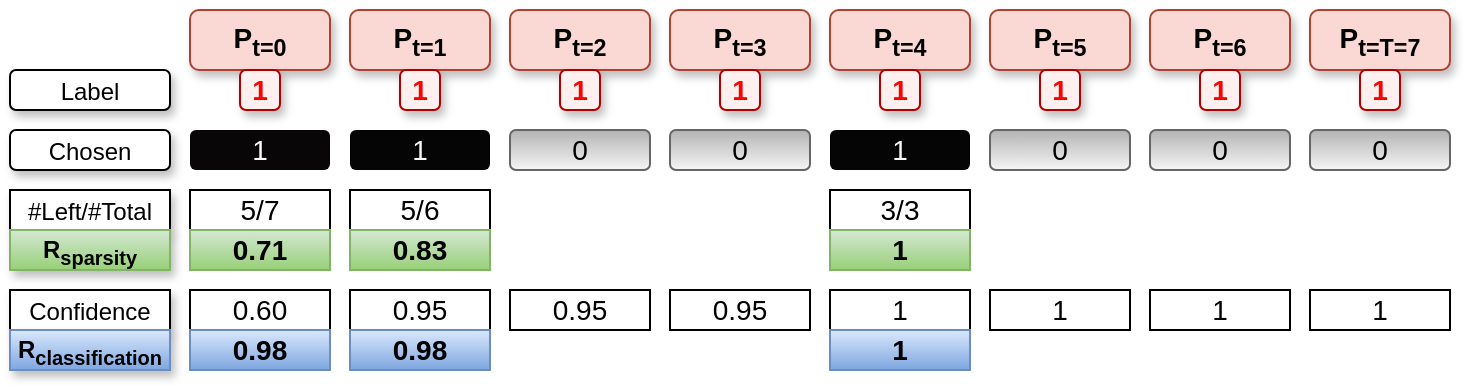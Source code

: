 <mxfile version="12.6.5" type="device"><diagram id="XeFRQzrSgNWgV1rw7Th0" name="Page-1"><mxGraphModel dx="842" dy="912" grid="1" gridSize="10" guides="1" tooltips="1" connect="1" arrows="1" fold="1" page="1" pageScale="1" pageWidth="850" pageHeight="1100" math="0" shadow="0"><root><mxCell id="0"/><mxCell id="1" parent="0"/><mxCell id="bH2fDCCWMVYJde72GMnV-1" value="P&lt;sub&gt;t=0&lt;/sub&gt;" style="rounded=1;whiteSpace=wrap;html=1;fillColor=#fad9d5;strokeColor=#ae4132;fontStyle=1;fontSize=14;shadow=1;" parent="1" vertex="1"><mxGeometry x="110" y="200" width="70" height="30" as="geometry"/></mxCell><mxCell id="bH2fDCCWMVYJde72GMnV-2" value="P&lt;sub&gt;t=1&lt;/sub&gt;" style="rounded=1;whiteSpace=wrap;html=1;fillColor=#fad9d5;strokeColor=#ae4132;fontSize=14;fontStyle=1;shadow=1;" parent="1" vertex="1"><mxGeometry x="190" y="200" width="70" height="30" as="geometry"/></mxCell><mxCell id="bH2fDCCWMVYJde72GMnV-3" value="P&lt;sub&gt;t=2&lt;/sub&gt;" style="rounded=1;whiteSpace=wrap;html=1;fillColor=#fad9d5;strokeColor=#ae4132;fontSize=14;fontStyle=1;shadow=1;" parent="1" vertex="1"><mxGeometry x="270" y="200" width="70" height="30" as="geometry"/></mxCell><mxCell id="bH2fDCCWMVYJde72GMnV-4" value="P&lt;sub&gt;t=3&lt;/sub&gt;" style="rounded=1;whiteSpace=wrap;html=1;fillColor=#fad9d5;strokeColor=#ae4132;fontSize=14;fontStyle=1;shadow=1;" parent="1" vertex="1"><mxGeometry x="350" y="200" width="70" height="30" as="geometry"/></mxCell><mxCell id="bH2fDCCWMVYJde72GMnV-5" value="P&lt;sub&gt;t=4&lt;/sub&gt;" style="rounded=1;whiteSpace=wrap;html=1;fillColor=#fad9d5;strokeColor=#ae4132;fontSize=14;fontStyle=1;shadow=1;" parent="1" vertex="1"><mxGeometry x="430" y="200" width="70" height="30" as="geometry"/></mxCell><mxCell id="bH2fDCCWMVYJde72GMnV-6" value="P&lt;sub&gt;t=5&lt;/sub&gt;" style="rounded=1;whiteSpace=wrap;html=1;fillColor=#fad9d5;strokeColor=#ae4132;fontSize=14;fontStyle=1;shadow=1;" parent="1" vertex="1"><mxGeometry x="510" y="200" width="70" height="30" as="geometry"/></mxCell><mxCell id="bH2fDCCWMVYJde72GMnV-7" value="P&lt;sub&gt;t=6&lt;/sub&gt;" style="rounded=1;whiteSpace=wrap;html=1;fillColor=#fad9d5;strokeColor=#ae4132;fontSize=14;fontStyle=1;shadow=1;" parent="1" vertex="1"><mxGeometry x="590" y="200" width="70" height="30" as="geometry"/></mxCell><mxCell id="bH2fDCCWMVYJde72GMnV-8" value="P&lt;sub&gt;t=T=7&lt;/sub&gt;" style="rounded=1;whiteSpace=wrap;html=1;fillColor=#fad9d5;strokeColor=#ae4132;fontSize=14;fontStyle=1;shadow=1;" parent="1" vertex="1"><mxGeometry x="670" y="200" width="70" height="30" as="geometry"/></mxCell><mxCell id="bH2fDCCWMVYJde72GMnV-209" value="1" style="rounded=1;whiteSpace=wrap;html=1;fontSize=14;gradientColor=none;fillColor=#080606;strokeColor=none;fontColor=#FFFFFF;" parent="1" vertex="1"><mxGeometry x="110" y="260" width="70" height="20" as="geometry"/></mxCell><mxCell id="bH2fDCCWMVYJde72GMnV-211" value="0.60" style="rounded=0;whiteSpace=wrap;html=1;fontSize=14;" parent="1" vertex="1"><mxGeometry x="110" y="340" width="70" height="20" as="geometry"/></mxCell><mxCell id="bH2fDCCWMVYJde72GMnV-212" value="&lt;b&gt;0.98&lt;/b&gt;" style="rounded=0;whiteSpace=wrap;html=1;fontSize=14;fillColor=#dae8fc;strokeColor=#6c8ebf;gradientColor=#7ea6e0;" parent="1" vertex="1"><mxGeometry x="110" y="360" width="70" height="20" as="geometry"/></mxCell><mxCell id="bH2fDCCWMVYJde72GMnV-213" value="5/7" style="rounded=0;whiteSpace=wrap;html=1;fontSize=14;shadow=0;comic=0;glass=0;" parent="1" vertex="1"><mxGeometry x="110" y="290" width="70" height="20" as="geometry"/></mxCell><mxCell id="bH2fDCCWMVYJde72GMnV-214" value="&lt;b&gt;0.71&lt;/b&gt;" style="rounded=0;whiteSpace=wrap;html=1;fontSize=14;gradientColor=#97d077;fillColor=#d5e8d4;strokeColor=#82b366;gradientDirection=south;shadow=0;comic=0;glass=0;" parent="1" vertex="1"><mxGeometry x="110" y="310" width="70" height="20" as="geometry"/></mxCell><mxCell id="bH2fDCCWMVYJde72GMnV-215" value="&lt;font style=&quot;font-size: 12px&quot;&gt;Chosen&lt;/font&gt;" style="rounded=1;whiteSpace=wrap;html=1;fontSize=14;shadow=1;" parent="1" vertex="1"><mxGeometry x="20" y="260" width="80" height="20" as="geometry"/></mxCell><mxCell id="bH2fDCCWMVYJde72GMnV-217" value="&lt;font style=&quot;font-size: 12px&quot;&gt;Confidence&lt;/font&gt;" style="rounded=0;whiteSpace=wrap;html=1;fontSize=14;shadow=1;" parent="1" vertex="1"><mxGeometry x="20" y="340" width="80" height="20" as="geometry"/></mxCell><mxCell id="bH2fDCCWMVYJde72GMnV-218" value="&lt;b&gt;&lt;font style=&quot;font-size: 12px&quot;&gt;R&lt;sub&gt;classification&lt;/sub&gt;&lt;/font&gt;&lt;/b&gt;" style="rounded=0;whiteSpace=wrap;html=1;fontSize=14;gradientColor=#7ea6e0;fillColor=#dae8fc;strokeColor=#6c8ebf;shadow=1;" parent="1" vertex="1"><mxGeometry x="20" y="360" width="80" height="20" as="geometry"/></mxCell><mxCell id="bH2fDCCWMVYJde72GMnV-219" value="&lt;font style=&quot;font-size: 12px&quot;&gt;#Left/#Total&lt;/font&gt;" style="rounded=0;whiteSpace=wrap;html=1;fontSize=14;shadow=1;" parent="1" vertex="1"><mxGeometry x="20" y="290" width="80" height="20" as="geometry"/></mxCell><mxCell id="bH2fDCCWMVYJde72GMnV-220" value="&lt;b&gt;&lt;font style=&quot;font-size: 12px&quot;&gt;R&lt;sub&gt;sparsity&lt;/sub&gt;&lt;/font&gt;&lt;/b&gt;" style="rounded=0;whiteSpace=wrap;html=1;fontSize=14;gradientColor=#97d077;fillColor=#d5e8d4;strokeColor=#82b366;shadow=1;" parent="1" vertex="1"><mxGeometry x="20" y="310" width="80" height="20" as="geometry"/></mxCell><mxCell id="bH2fDCCWMVYJde72GMnV-221" value="1" style="rounded=1;whiteSpace=wrap;html=1;fontSize=14;gradientColor=none;fillColor=#050505;strokeColor=none;fontColor=#F7F7F7;" parent="1" vertex="1"><mxGeometry x="190" y="260" width="70" height="20" as="geometry"/></mxCell><mxCell id="bH2fDCCWMVYJde72GMnV-223" value="0.95" style="rounded=0;whiteSpace=wrap;html=1;fontSize=14;" parent="1" vertex="1"><mxGeometry x="190" y="340" width="70" height="20" as="geometry"/></mxCell><mxCell id="bH2fDCCWMVYJde72GMnV-224" value="&lt;b&gt;0.98&lt;/b&gt;" style="rounded=0;whiteSpace=wrap;html=1;fontSize=14;gradientColor=#7ea6e0;fillColor=#dae8fc;strokeColor=#6c8ebf;" parent="1" vertex="1"><mxGeometry x="190" y="360" width="70" height="20" as="geometry"/></mxCell><mxCell id="bH2fDCCWMVYJde72GMnV-225" value="5/6" style="rounded=0;whiteSpace=wrap;html=1;fontSize=14;" parent="1" vertex="1"><mxGeometry x="190" y="290" width="70" height="20" as="geometry"/></mxCell><mxCell id="bH2fDCCWMVYJde72GMnV-226" value="&lt;b&gt;0.83&lt;/b&gt;" style="rounded=0;whiteSpace=wrap;html=1;fontSize=14;gradientColor=#97d077;fillColor=#d5e8d4;strokeColor=#82b366;gradientDirection=south;" parent="1" vertex="1"><mxGeometry x="190" y="310" width="70" height="20" as="geometry"/></mxCell><mxCell id="bH2fDCCWMVYJde72GMnV-227" value="0" style="rounded=1;whiteSpace=wrap;html=1;fontSize=14;gradientColor=#b3b3b3;fillColor=#f5f5f5;strokeColor=#666666;gradientDirection=north;" parent="1" vertex="1"><mxGeometry x="270" y="260" width="70" height="20" as="geometry"/></mxCell><mxCell id="bH2fDCCWMVYJde72GMnV-229" value="0.95" style="rounded=0;whiteSpace=wrap;html=1;fontSize=14;" parent="1" vertex="1"><mxGeometry x="270" y="340" width="70" height="20" as="geometry"/></mxCell><mxCell id="bH2fDCCWMVYJde72GMnV-233" value="0" style="rounded=1;whiteSpace=wrap;html=1;fontSize=14;gradientColor=#b3b3b3;fillColor=#f5f5f5;strokeColor=#666666;gradientDirection=north;" parent="1" vertex="1"><mxGeometry x="350" y="260" width="70" height="20" as="geometry"/></mxCell><mxCell id="bH2fDCCWMVYJde72GMnV-235" value="0.95" style="rounded=0;whiteSpace=wrap;html=1;fontSize=14;" parent="1" vertex="1"><mxGeometry x="350" y="340" width="70" height="20" as="geometry"/></mxCell><mxCell id="bH2fDCCWMVYJde72GMnV-239" value="1" style="rounded=1;whiteSpace=wrap;html=1;fontSize=14;gradientColor=none;fillColor=#050505;strokeColor=none;fontColor=#F7F7F7;" parent="1" vertex="1"><mxGeometry x="430" y="260" width="70" height="20" as="geometry"/></mxCell><mxCell id="bH2fDCCWMVYJde72GMnV-241" value="1" style="rounded=0;whiteSpace=wrap;html=1;fontSize=14;" parent="1" vertex="1"><mxGeometry x="430" y="340" width="70" height="20" as="geometry"/></mxCell><mxCell id="bH2fDCCWMVYJde72GMnV-242" value="&lt;b&gt;1&lt;/b&gt;" style="rounded=0;whiteSpace=wrap;html=1;fontSize=14;gradientColor=#7ea6e0;fillColor=#dae8fc;strokeColor=#6c8ebf;" parent="1" vertex="1"><mxGeometry x="430" y="360" width="70" height="20" as="geometry"/></mxCell><mxCell id="bH2fDCCWMVYJde72GMnV-243" value="3/3" style="rounded=0;whiteSpace=wrap;html=1;fontSize=14;" parent="1" vertex="1"><mxGeometry x="430" y="290" width="70" height="20" as="geometry"/></mxCell><mxCell id="bH2fDCCWMVYJde72GMnV-244" value="&lt;b&gt;1&lt;/b&gt;" style="rounded=0;whiteSpace=wrap;html=1;fontSize=14;gradientColor=#97d077;fillColor=#d5e8d4;strokeColor=#82b366;gradientDirection=south;" parent="1" vertex="1"><mxGeometry x="430" y="310" width="70" height="20" as="geometry"/></mxCell><mxCell id="bH2fDCCWMVYJde72GMnV-245" value="0" style="rounded=1;whiteSpace=wrap;html=1;fontSize=14;gradientColor=#b3b3b3;fillColor=#f5f5f5;strokeColor=#666666;gradientDirection=north;" parent="1" vertex="1"><mxGeometry x="510" y="260" width="70" height="20" as="geometry"/></mxCell><mxCell id="bH2fDCCWMVYJde72GMnV-247" value="1" style="rounded=0;whiteSpace=wrap;html=1;fontSize=14;" parent="1" vertex="1"><mxGeometry x="510" y="340" width="70" height="20" as="geometry"/></mxCell><mxCell id="bH2fDCCWMVYJde72GMnV-251" value="0" style="rounded=1;whiteSpace=wrap;html=1;fontSize=14;gradientColor=#b3b3b3;fillColor=#f5f5f5;strokeColor=#666666;gradientDirection=north;" parent="1" vertex="1"><mxGeometry x="590" y="260" width="70" height="20" as="geometry"/></mxCell><mxCell id="bH2fDCCWMVYJde72GMnV-253" value="1" style="rounded=0;whiteSpace=wrap;html=1;fontSize=14;" parent="1" vertex="1"><mxGeometry x="590" y="340" width="70" height="20" as="geometry"/></mxCell><mxCell id="bH2fDCCWMVYJde72GMnV-257" value="0" style="rounded=1;whiteSpace=wrap;html=1;fontSize=14;gradientColor=#b3b3b3;fillColor=#f5f5f5;strokeColor=#666666;gradientDirection=north;" parent="1" vertex="1"><mxGeometry x="670" y="260" width="70" height="20" as="geometry"/></mxCell><mxCell id="bH2fDCCWMVYJde72GMnV-259" value="1" style="rounded=0;whiteSpace=wrap;html=1;fontSize=14;" parent="1" vertex="1"><mxGeometry x="670" y="340" width="70" height="20" as="geometry"/></mxCell><mxCell id="bH2fDCCWMVYJde72GMnV-269" value="1" style="rounded=1;whiteSpace=wrap;html=1;fontSize=14;fillColor=#FFF0F0;strokeColor=#B20000;fontColor=#FF0000;fontStyle=1;shadow=1;" parent="1" vertex="1"><mxGeometry x="135" y="230" width="20" height="20" as="geometry"/></mxCell><mxCell id="bH2fDCCWMVYJde72GMnV-270" value="&lt;font style=&quot;font-size: 12px&quot;&gt;Label&lt;/font&gt;" style="rounded=1;whiteSpace=wrap;html=1;fontSize=14;glass=0;comic=0;shadow=1;" parent="1" vertex="1"><mxGeometry x="20" y="230" width="80" height="20" as="geometry"/></mxCell><mxCell id="bH2fDCCWMVYJde72GMnV-279" value="1" style="rounded=1;whiteSpace=wrap;html=1;fontSize=14;fillColor=#FFF0F0;strokeColor=#B20000;fontColor=#FF0000;fontStyle=1;shadow=1;" parent="1" vertex="1"><mxGeometry x="215" y="230" width="20" height="20" as="geometry"/></mxCell><mxCell id="bH2fDCCWMVYJde72GMnV-280" value="1" style="rounded=1;whiteSpace=wrap;html=1;fontSize=14;fillColor=#FFF0F0;strokeColor=#B20000;fontColor=#FF0000;fontStyle=1;shadow=1;" parent="1" vertex="1"><mxGeometry x="295" y="230" width="20" height="20" as="geometry"/></mxCell><mxCell id="bH2fDCCWMVYJde72GMnV-281" value="1" style="rounded=1;whiteSpace=wrap;html=1;fontSize=14;fillColor=#FFF0F0;strokeColor=#B20000;fontColor=#FF0000;fontStyle=1;shadow=1;" parent="1" vertex="1"><mxGeometry x="375" y="230" width="20" height="20" as="geometry"/></mxCell><mxCell id="bH2fDCCWMVYJde72GMnV-282" value="1" style="rounded=1;whiteSpace=wrap;html=1;fontSize=14;fillColor=#FFF0F0;strokeColor=#B20000;fontColor=#FF0000;fontStyle=1;shadow=1;" parent="1" vertex="1"><mxGeometry x="455" y="230" width="20" height="20" as="geometry"/></mxCell><mxCell id="bH2fDCCWMVYJde72GMnV-283" value="1" style="rounded=1;whiteSpace=wrap;html=1;fontSize=14;fillColor=#FFF0F0;strokeColor=#B20000;fontColor=#FF0000;fontStyle=1;shadow=1;" parent="1" vertex="1"><mxGeometry x="535" y="230" width="20" height="20" as="geometry"/></mxCell><mxCell id="bH2fDCCWMVYJde72GMnV-284" value="1" style="rounded=1;whiteSpace=wrap;html=1;fontSize=14;fillColor=#FFF0F0;strokeColor=#B20000;fontColor=#FF0000;fontStyle=1;shadow=1;" parent="1" vertex="1"><mxGeometry x="615" y="230" width="20" height="20" as="geometry"/></mxCell><mxCell id="bH2fDCCWMVYJde72GMnV-285" value="1" style="rounded=1;whiteSpace=wrap;html=1;fontSize=14;fillColor=#FFF0F0;strokeColor=#B20000;fontColor=#FF0000;fontStyle=1;shadow=1;" parent="1" vertex="1"><mxGeometry x="695" y="230" width="20" height="20" as="geometry"/></mxCell></root></mxGraphModel></diagram></mxfile>